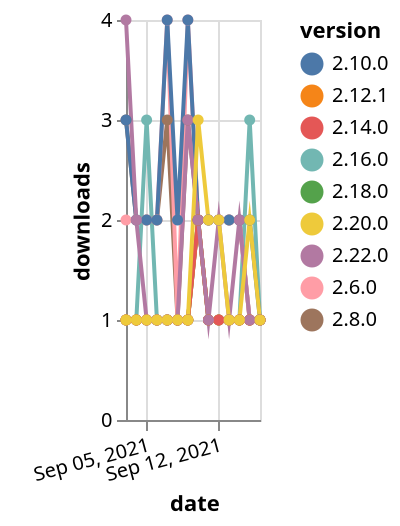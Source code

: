 {"$schema": "https://vega.github.io/schema/vega-lite/v5.json", "description": "A simple bar chart with embedded data.", "data": {"values": [{"date": "2021-09-03", "total": 205, "delta": 1, "version": "2.16.0"}, {"date": "2021-09-04", "total": 206, "delta": 1, "version": "2.16.0"}, {"date": "2021-09-05", "total": 209, "delta": 3, "version": "2.16.0"}, {"date": "2021-09-06", "total": 210, "delta": 1, "version": "2.16.0"}, {"date": "2021-09-07", "total": 211, "delta": 1, "version": "2.16.0"}, {"date": "2021-09-08", "total": 212, "delta": 1, "version": "2.16.0"}, {"date": "2021-09-09", "total": 213, "delta": 1, "version": "2.16.0"}, {"date": "2021-09-10", "total": 215, "delta": 2, "version": "2.16.0"}, {"date": "2021-09-11", "total": 216, "delta": 1, "version": "2.16.0"}, {"date": "2021-09-12", "total": 217, "delta": 1, "version": "2.16.0"}, {"date": "2021-09-13", "total": 218, "delta": 1, "version": "2.16.0"}, {"date": "2021-09-14", "total": 219, "delta": 1, "version": "2.16.0"}, {"date": "2021-09-15", "total": 222, "delta": 3, "version": "2.16.0"}, {"date": "2021-09-16", "total": 223, "delta": 1, "version": "2.16.0"}, {"date": "2021-09-03", "total": 2594, "delta": 3, "version": "2.8.0"}, {"date": "2021-09-04", "total": 2596, "delta": 2, "version": "2.8.0"}, {"date": "2021-09-05", "total": 2598, "delta": 2, "version": "2.8.0"}, {"date": "2021-09-06", "total": 2600, "delta": 2, "version": "2.8.0"}, {"date": "2021-09-07", "total": 2603, "delta": 3, "version": "2.8.0"}, {"date": "2021-09-08", "total": 2604, "delta": 1, "version": "2.8.0"}, {"date": "2021-09-09", "total": 2607, "delta": 3, "version": "2.8.0"}, {"date": "2021-09-10", "total": 2609, "delta": 2, "version": "2.8.0"}, {"date": "2021-09-11", "total": 2611, "delta": 2, "version": "2.8.0"}, {"date": "2021-09-12", "total": 2613, "delta": 2, "version": "2.8.0"}, {"date": "2021-09-13", "total": 2615, "delta": 2, "version": "2.8.0"}, {"date": "2021-09-14", "total": 2617, "delta": 2, "version": "2.8.0"}, {"date": "2021-09-15", "total": 2618, "delta": 1, "version": "2.8.0"}, {"date": "2021-09-16", "total": 2619, "delta": 1, "version": "2.8.0"}, {"date": "2021-09-03", "total": 3084, "delta": 2, "version": "2.6.0"}, {"date": "2021-09-04", "total": 3086, "delta": 2, "version": "2.6.0"}, {"date": "2021-09-05", "total": 3088, "delta": 2, "version": "2.6.0"}, {"date": "2021-09-06", "total": 3090, "delta": 2, "version": "2.6.0"}, {"date": "2021-09-07", "total": 3094, "delta": 4, "version": "2.6.0"}, {"date": "2021-09-08", "total": 3095, "delta": 1, "version": "2.6.0"}, {"date": "2021-09-09", "total": 3099, "delta": 4, "version": "2.6.0"}, {"date": "2021-09-10", "total": 3101, "delta": 2, "version": "2.6.0"}, {"date": "2021-09-11", "total": 3103, "delta": 2, "version": "2.6.0"}, {"date": "2021-09-12", "total": 3105, "delta": 2, "version": "2.6.0"}, {"date": "2021-09-13", "total": 3107, "delta": 2, "version": "2.6.0"}, {"date": "2021-09-14", "total": 3109, "delta": 2, "version": "2.6.0"}, {"date": "2021-09-15", "total": 3110, "delta": 1, "version": "2.6.0"}, {"date": "2021-09-16", "total": 3111, "delta": 1, "version": "2.6.0"}, {"date": "2021-09-03", "total": 2507, "delta": 3, "version": "2.10.0"}, {"date": "2021-09-04", "total": 2509, "delta": 2, "version": "2.10.0"}, {"date": "2021-09-05", "total": 2511, "delta": 2, "version": "2.10.0"}, {"date": "2021-09-06", "total": 2513, "delta": 2, "version": "2.10.0"}, {"date": "2021-09-07", "total": 2517, "delta": 4, "version": "2.10.0"}, {"date": "2021-09-08", "total": 2519, "delta": 2, "version": "2.10.0"}, {"date": "2021-09-09", "total": 2523, "delta": 4, "version": "2.10.0"}, {"date": "2021-09-10", "total": 2525, "delta": 2, "version": "2.10.0"}, {"date": "2021-09-11", "total": 2527, "delta": 2, "version": "2.10.0"}, {"date": "2021-09-12", "total": 2529, "delta": 2, "version": "2.10.0"}, {"date": "2021-09-13", "total": 2531, "delta": 2, "version": "2.10.0"}, {"date": "2021-09-14", "total": 2533, "delta": 2, "version": "2.10.0"}, {"date": "2021-09-15", "total": 2535, "delta": 2, "version": "2.10.0"}, {"date": "2021-09-16", "total": 2536, "delta": 1, "version": "2.10.0"}, {"date": "2021-09-03", "total": 291, "delta": 1, "version": "2.18.0"}, {"date": "2021-09-04", "total": 292, "delta": 1, "version": "2.18.0"}, {"date": "2021-09-05", "total": 293, "delta": 1, "version": "2.18.0"}, {"date": "2021-09-06", "total": 294, "delta": 1, "version": "2.18.0"}, {"date": "2021-09-07", "total": 295, "delta": 1, "version": "2.18.0"}, {"date": "2021-09-08", "total": 296, "delta": 1, "version": "2.18.0"}, {"date": "2021-09-09", "total": 297, "delta": 1, "version": "2.18.0"}, {"date": "2021-09-10", "total": 299, "delta": 2, "version": "2.18.0"}, {"date": "2021-09-11", "total": 300, "delta": 1, "version": "2.18.0"}, {"date": "2021-09-12", "total": 301, "delta": 1, "version": "2.18.0"}, {"date": "2021-09-13", "total": 302, "delta": 1, "version": "2.18.0"}, {"date": "2021-09-14", "total": 303, "delta": 1, "version": "2.18.0"}, {"date": "2021-09-15", "total": 304, "delta": 1, "version": "2.18.0"}, {"date": "2021-09-16", "total": 305, "delta": 1, "version": "2.18.0"}, {"date": "2021-09-03", "total": 300, "delta": 1, "version": "2.12.1"}, {"date": "2021-09-04", "total": 301, "delta": 1, "version": "2.12.1"}, {"date": "2021-09-05", "total": 302, "delta": 1, "version": "2.12.1"}, {"date": "2021-09-06", "total": 303, "delta": 1, "version": "2.12.1"}, {"date": "2021-09-07", "total": 304, "delta": 1, "version": "2.12.1"}, {"date": "2021-09-08", "total": 305, "delta": 1, "version": "2.12.1"}, {"date": "2021-09-09", "total": 306, "delta": 1, "version": "2.12.1"}, {"date": "2021-09-10", "total": 308, "delta": 2, "version": "2.12.1"}, {"date": "2021-09-11", "total": 309, "delta": 1, "version": "2.12.1"}, {"date": "2021-09-12", "total": 310, "delta": 1, "version": "2.12.1"}, {"date": "2021-09-13", "total": 311, "delta": 1, "version": "2.12.1"}, {"date": "2021-09-14", "total": 312, "delta": 1, "version": "2.12.1"}, {"date": "2021-09-15", "total": 313, "delta": 1, "version": "2.12.1"}, {"date": "2021-09-16", "total": 314, "delta": 1, "version": "2.12.1"}, {"date": "2021-09-03", "total": 206, "delta": 1, "version": "2.14.0"}, {"date": "2021-09-04", "total": 207, "delta": 1, "version": "2.14.0"}, {"date": "2021-09-05", "total": 208, "delta": 1, "version": "2.14.0"}, {"date": "2021-09-06", "total": 209, "delta": 1, "version": "2.14.0"}, {"date": "2021-09-07", "total": 210, "delta": 1, "version": "2.14.0"}, {"date": "2021-09-08", "total": 211, "delta": 1, "version": "2.14.0"}, {"date": "2021-09-09", "total": 212, "delta": 1, "version": "2.14.0"}, {"date": "2021-09-10", "total": 214, "delta": 2, "version": "2.14.0"}, {"date": "2021-09-11", "total": 215, "delta": 1, "version": "2.14.0"}, {"date": "2021-09-12", "total": 216, "delta": 1, "version": "2.14.0"}, {"date": "2021-09-13", "total": 217, "delta": 1, "version": "2.14.0"}, {"date": "2021-09-14", "total": 218, "delta": 1, "version": "2.14.0"}, {"date": "2021-09-15", "total": 219, "delta": 1, "version": "2.14.0"}, {"date": "2021-09-16", "total": 220, "delta": 1, "version": "2.14.0"}, {"date": "2021-09-03", "total": 135, "delta": 4, "version": "2.22.0"}, {"date": "2021-09-04", "total": 137, "delta": 2, "version": "2.22.0"}, {"date": "2021-09-05", "total": 138, "delta": 1, "version": "2.22.0"}, {"date": "2021-09-06", "total": 139, "delta": 1, "version": "2.22.0"}, {"date": "2021-09-07", "total": 140, "delta": 1, "version": "2.22.0"}, {"date": "2021-09-08", "total": 141, "delta": 1, "version": "2.22.0"}, {"date": "2021-09-09", "total": 144, "delta": 3, "version": "2.22.0"}, {"date": "2021-09-10", "total": 146, "delta": 2, "version": "2.22.0"}, {"date": "2021-09-11", "total": 147, "delta": 1, "version": "2.22.0"}, {"date": "2021-09-12", "total": 149, "delta": 2, "version": "2.22.0"}, {"date": "2021-09-13", "total": 150, "delta": 1, "version": "2.22.0"}, {"date": "2021-09-14", "total": 152, "delta": 2, "version": "2.22.0"}, {"date": "2021-09-15", "total": 153, "delta": 1, "version": "2.22.0"}, {"date": "2021-09-16", "total": 154, "delta": 1, "version": "2.22.0"}, {"date": "2021-09-03", "total": 287, "delta": 1, "version": "2.20.0"}, {"date": "2021-09-04", "total": 288, "delta": 1, "version": "2.20.0"}, {"date": "2021-09-05", "total": 289, "delta": 1, "version": "2.20.0"}, {"date": "2021-09-06", "total": 290, "delta": 1, "version": "2.20.0"}, {"date": "2021-09-07", "total": 291, "delta": 1, "version": "2.20.0"}, {"date": "2021-09-08", "total": 292, "delta": 1, "version": "2.20.0"}, {"date": "2021-09-09", "total": 293, "delta": 1, "version": "2.20.0"}, {"date": "2021-09-10", "total": 296, "delta": 3, "version": "2.20.0"}, {"date": "2021-09-11", "total": 298, "delta": 2, "version": "2.20.0"}, {"date": "2021-09-12", "total": 300, "delta": 2, "version": "2.20.0"}, {"date": "2021-09-13", "total": 301, "delta": 1, "version": "2.20.0"}, {"date": "2021-09-14", "total": 302, "delta": 1, "version": "2.20.0"}, {"date": "2021-09-15", "total": 304, "delta": 2, "version": "2.20.0"}, {"date": "2021-09-16", "total": 305, "delta": 1, "version": "2.20.0"}]}, "width": "container", "mark": {"type": "line", "point": {"filled": true}}, "encoding": {"x": {"field": "date", "type": "temporal", "timeUnit": "yearmonthdate", "title": "date", "axis": {"labelAngle": -15}}, "y": {"field": "delta", "type": "quantitative", "title": "downloads"}, "color": {"field": "version", "type": "nominal"}, "tooltip": {"field": "delta"}}}